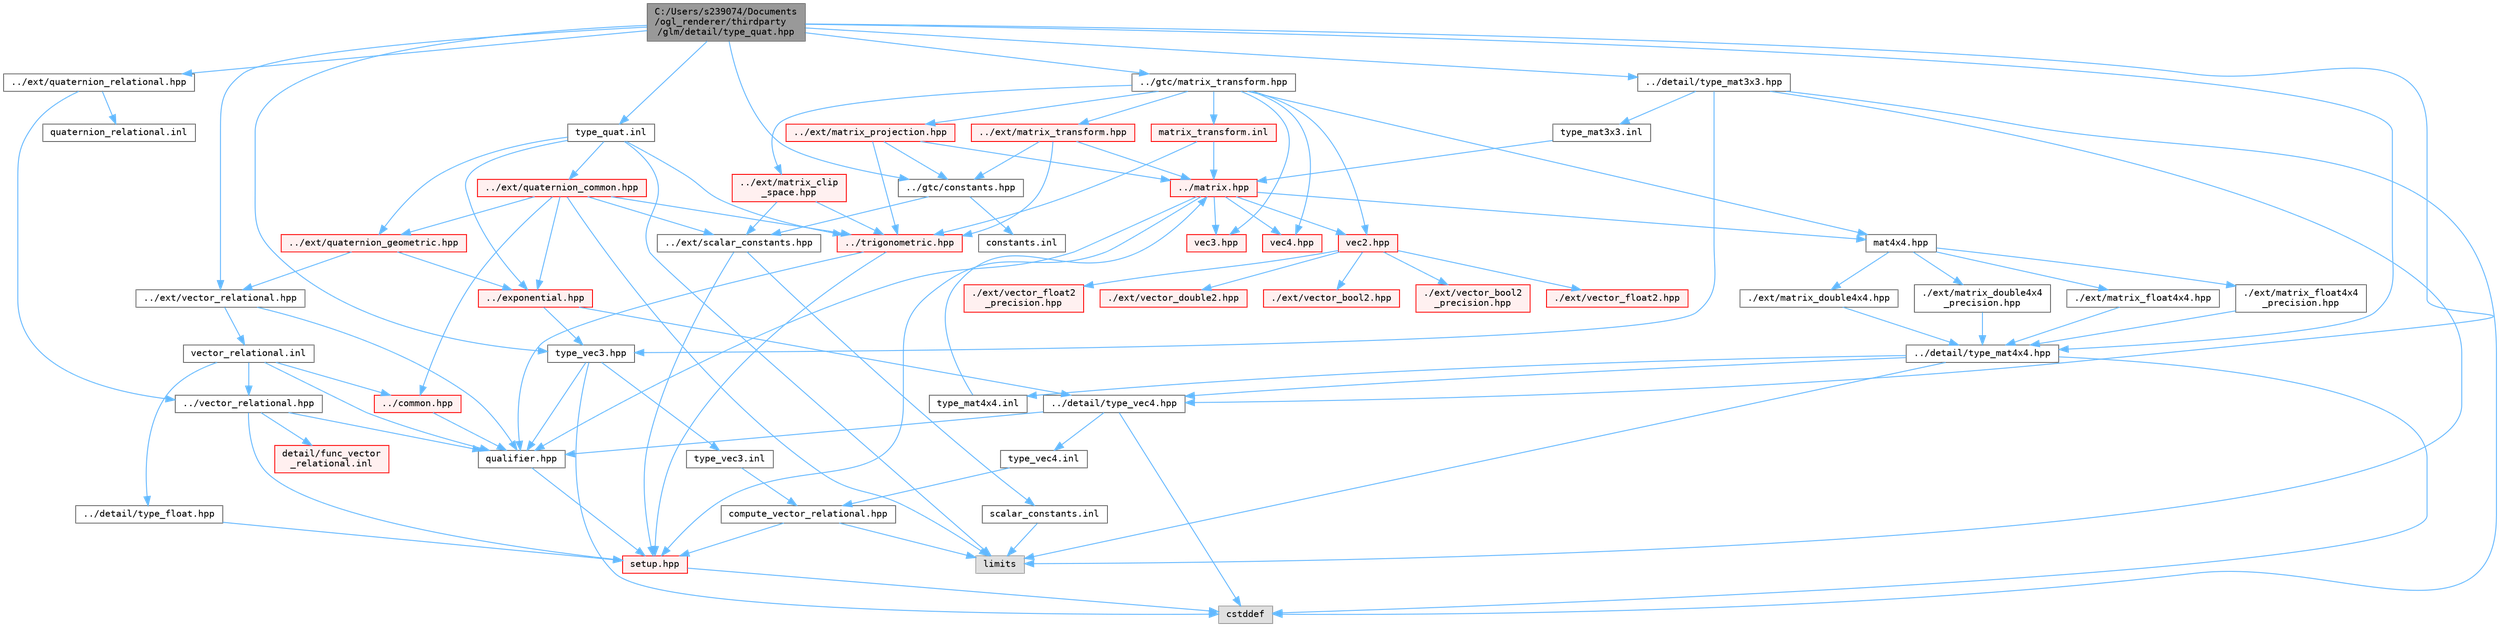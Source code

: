 digraph "C:/Users/s239074/Documents/ogl_renderer/thirdparty/glm/detail/type_quat.hpp"
{
 // LATEX_PDF_SIZE
  bgcolor="transparent";
  edge [fontname=Terminal,fontsize=10,labelfontname=Helvetica,labelfontsize=10];
  node [fontname=Terminal,fontsize=10,shape=box,height=0.2,width=0.4];
  Node1 [label="C:/Users/s239074/Documents\l/ogl_renderer/thirdparty\l/glm/detail/type_quat.hpp",height=0.2,width=0.4,color="gray40", fillcolor="grey60", style="filled", fontcolor="black",tooltip=" "];
  Node1 -> Node2 [color="steelblue1",style="solid"];
  Node2 [label="../detail/type_mat3x3.hpp",height=0.2,width=0.4,color="grey40", fillcolor="white", style="filled",URL="$type__mat3x3_8hpp.html",tooltip=" "];
  Node2 -> Node3 [color="steelblue1",style="solid"];
  Node3 [label="type_vec3.hpp",height=0.2,width=0.4,color="grey40", fillcolor="white", style="filled",URL="$type__vec3_8hpp.html",tooltip=" "];
  Node3 -> Node4 [color="steelblue1",style="solid"];
  Node4 [label="qualifier.hpp",height=0.2,width=0.4,color="grey40", fillcolor="white", style="filled",URL="$qualifier_8hpp.html",tooltip=" "];
  Node4 -> Node5 [color="steelblue1",style="solid"];
  Node5 [label="setup.hpp",height=0.2,width=0.4,color="red", fillcolor="#FFF0F0", style="filled",URL="$setup_8hpp.html",tooltip=" "];
  Node5 -> Node7 [color="steelblue1",style="solid"];
  Node7 [label="cstddef",height=0.2,width=0.4,color="grey60", fillcolor="#E0E0E0", style="filled",tooltip=" "];
  Node3 -> Node7 [color="steelblue1",style="solid"];
  Node3 -> Node9 [color="steelblue1",style="solid"];
  Node9 [label="type_vec3.inl",height=0.2,width=0.4,color="grey40", fillcolor="white", style="filled",URL="$type__vec3_8inl.html",tooltip=" "];
  Node9 -> Node10 [color="steelblue1",style="solid"];
  Node10 [label="compute_vector_relational.hpp",height=0.2,width=0.4,color="grey40", fillcolor="white", style="filled",URL="$compute__vector__relational_8hpp.html",tooltip=" "];
  Node10 -> Node5 [color="steelblue1",style="solid"];
  Node10 -> Node11 [color="steelblue1",style="solid"];
  Node11 [label="limits",height=0.2,width=0.4,color="grey60", fillcolor="#E0E0E0", style="filled",tooltip=" "];
  Node2 -> Node11 [color="steelblue1",style="solid"];
  Node2 -> Node7 [color="steelblue1",style="solid"];
  Node2 -> Node12 [color="steelblue1",style="solid"];
  Node12 [label="type_mat3x3.inl",height=0.2,width=0.4,color="grey40", fillcolor="white", style="filled",URL="$type__mat3x3_8inl.html",tooltip=" "];
  Node12 -> Node13 [color="steelblue1",style="solid"];
  Node13 [label="../matrix.hpp",height=0.2,width=0.4,color="red", fillcolor="#FFF0F0", style="filled",URL="$matrix_8hpp.html",tooltip=" "];
  Node13 -> Node4 [color="steelblue1",style="solid"];
  Node13 -> Node5 [color="steelblue1",style="solid"];
  Node13 -> Node14 [color="steelblue1",style="solid"];
  Node14 [label="vec2.hpp",height=0.2,width=0.4,color="red", fillcolor="#FFF0F0", style="filled",URL="$vec2_8hpp.html",tooltip=" "];
  Node14 -> Node15 [color="steelblue1",style="solid"];
  Node15 [label="./ext/vector_bool2.hpp",height=0.2,width=0.4,color="red", fillcolor="#FFF0F0", style="filled",URL="$vector__bool2_8hpp.html",tooltip=" "];
  Node14 -> Node18 [color="steelblue1",style="solid"];
  Node18 [label="./ext/vector_bool2\l_precision.hpp",height=0.2,width=0.4,color="red", fillcolor="#FFF0F0", style="filled",URL="$vector__bool2__precision_8hpp.html",tooltip=" "];
  Node14 -> Node19 [color="steelblue1",style="solid"];
  Node19 [label="./ext/vector_float2.hpp",height=0.2,width=0.4,color="red", fillcolor="#FFF0F0", style="filled",URL="$vector__float2_8hpp.html",tooltip=" "];
  Node14 -> Node20 [color="steelblue1",style="solid"];
  Node20 [label="./ext/vector_float2\l_precision.hpp",height=0.2,width=0.4,color="red", fillcolor="#FFF0F0", style="filled",URL="$vector__float2__precision_8hpp.html",tooltip=" "];
  Node14 -> Node21 [color="steelblue1",style="solid"];
  Node21 [label="./ext/vector_double2.hpp",height=0.2,width=0.4,color="red", fillcolor="#FFF0F0", style="filled",URL="$vector__double2_8hpp.html",tooltip=" "];
  Node13 -> Node29 [color="steelblue1",style="solid"];
  Node29 [label="vec3.hpp",height=0.2,width=0.4,color="red", fillcolor="#FFF0F0", style="filled",URL="$vec3_8hpp.html",tooltip=" "];
  Node13 -> Node40 [color="steelblue1",style="solid"];
  Node40 [label="vec4.hpp",height=0.2,width=0.4,color="red", fillcolor="#FFF0F0", style="filled",URL="$vec4_8hpp.html",tooltip=" "];
  Node13 -> Node107 [color="steelblue1",style="solid"];
  Node107 [label="mat4x4.hpp",height=0.2,width=0.4,color="grey40", fillcolor="white", style="filled",URL="$mat4x4_8hpp.html",tooltip=" "];
  Node107 -> Node108 [color="steelblue1",style="solid"];
  Node108 [label="./ext/matrix_double4x4.hpp",height=0.2,width=0.4,color="grey40", fillcolor="white", style="filled",URL="$matrix__double4x4_8hpp.html",tooltip=" "];
  Node108 -> Node109 [color="steelblue1",style="solid"];
  Node109 [label="../detail/type_mat4x4.hpp",height=0.2,width=0.4,color="grey40", fillcolor="white", style="filled",URL="$type__mat4x4_8hpp.html",tooltip=" "];
  Node109 -> Node42 [color="steelblue1",style="solid"];
  Node42 [label="../detail/type_vec4.hpp",height=0.2,width=0.4,color="grey40", fillcolor="white", style="filled",URL="$type__vec4_8hpp.html",tooltip=" "];
  Node42 -> Node4 [color="steelblue1",style="solid"];
  Node42 -> Node7 [color="steelblue1",style="solid"];
  Node42 -> Node43 [color="steelblue1",style="solid"];
  Node43 [label="type_vec4.inl",height=0.2,width=0.4,color="grey40", fillcolor="white", style="filled",URL="$type__vec4_8inl.html",tooltip=" "];
  Node43 -> Node10 [color="steelblue1",style="solid"];
  Node109 -> Node11 [color="steelblue1",style="solid"];
  Node109 -> Node7 [color="steelblue1",style="solid"];
  Node109 -> Node110 [color="steelblue1",style="solid"];
  Node110 [label="type_mat4x4.inl",height=0.2,width=0.4,color="grey40", fillcolor="white", style="filled",URL="$type__mat4x4_8inl.html",tooltip=" "];
  Node110 -> Node13 [color="steelblue1",style="solid"];
  Node107 -> Node111 [color="steelblue1",style="solid"];
  Node111 [label="./ext/matrix_double4x4\l_precision.hpp",height=0.2,width=0.4,color="grey40", fillcolor="white", style="filled",URL="$matrix__double4x4__precision_8hpp.html",tooltip=" "];
  Node111 -> Node109 [color="steelblue1",style="solid"];
  Node107 -> Node112 [color="steelblue1",style="solid"];
  Node112 [label="./ext/matrix_float4x4.hpp",height=0.2,width=0.4,color="grey40", fillcolor="white", style="filled",URL="$matrix__float4x4_8hpp.html",tooltip=" "];
  Node112 -> Node109 [color="steelblue1",style="solid"];
  Node107 -> Node113 [color="steelblue1",style="solid"];
  Node113 [label="./ext/matrix_float4x4\l_precision.hpp",height=0.2,width=0.4,color="grey40", fillcolor="white", style="filled",URL="$matrix__float4x4__precision_8hpp.html",tooltip=" "];
  Node113 -> Node109 [color="steelblue1",style="solid"];
  Node1 -> Node109 [color="steelblue1",style="solid"];
  Node1 -> Node3 [color="steelblue1",style="solid"];
  Node1 -> Node42 [color="steelblue1",style="solid"];
  Node1 -> Node130 [color="steelblue1",style="solid"];
  Node130 [label="../ext/vector_relational.hpp",height=0.2,width=0.4,color="grey40", fillcolor="white", style="filled",URL="$ext_2vector__relational_8hpp.html",tooltip=" "];
  Node130 -> Node4 [color="steelblue1",style="solid"];
  Node130 -> Node131 [color="steelblue1",style="solid"];
  Node131 [label="vector_relational.inl",height=0.2,width=0.4,color="grey40", fillcolor="white", style="filled",URL="$vector__relational_8inl.html",tooltip=" "];
  Node131 -> Node122 [color="steelblue1",style="solid"];
  Node122 [label="../vector_relational.hpp",height=0.2,width=0.4,color="grey40", fillcolor="white", style="filled",URL="$vector__relational_8hpp.html",tooltip=" "];
  Node122 -> Node4 [color="steelblue1",style="solid"];
  Node122 -> Node5 [color="steelblue1",style="solid"];
  Node122 -> Node123 [color="steelblue1",style="solid"];
  Node123 [label="detail/func_vector\l_relational.inl",height=0.2,width=0.4,color="red", fillcolor="#FFF0F0", style="filled",URL="$func__vector__relational_8inl.html",tooltip=" "];
  Node131 -> Node126 [color="steelblue1",style="solid"];
  Node126 [label="../common.hpp",height=0.2,width=0.4,color="red", fillcolor="#FFF0F0", style="filled",URL="$common_8hpp.html",tooltip=" "];
  Node126 -> Node4 [color="steelblue1",style="solid"];
  Node131 -> Node4 [color="steelblue1",style="solid"];
  Node131 -> Node132 [color="steelblue1",style="solid"];
  Node132 [label="../detail/type_float.hpp",height=0.2,width=0.4,color="grey40", fillcolor="white", style="filled",URL="$type__float_8hpp.html",tooltip=" "];
  Node132 -> Node5 [color="steelblue1",style="solid"];
  Node1 -> Node133 [color="steelblue1",style="solid"];
  Node133 [label="../ext/quaternion_relational.hpp",height=0.2,width=0.4,color="grey40", fillcolor="white", style="filled",URL="$quaternion__relational_8hpp.html",tooltip=" "];
  Node133 -> Node122 [color="steelblue1",style="solid"];
  Node133 -> Node134 [color="steelblue1",style="solid"];
  Node134 [label="quaternion_relational.inl",height=0.2,width=0.4,color="grey40", fillcolor="white", style="filled",URL="$quaternion__relational_8inl.html",tooltip=" "];
  Node1 -> Node135 [color="steelblue1",style="solid"];
  Node135 [label="../gtc/constants.hpp",height=0.2,width=0.4,color="grey40", fillcolor="white", style="filled",URL="$constants_8hpp.html",tooltip=" "];
  Node135 -> Node136 [color="steelblue1",style="solid"];
  Node136 [label="../ext/scalar_constants.hpp",height=0.2,width=0.4,color="grey40", fillcolor="white", style="filled",URL="$scalar__constants_8hpp.html",tooltip=" "];
  Node136 -> Node5 [color="steelblue1",style="solid"];
  Node136 -> Node137 [color="steelblue1",style="solid"];
  Node137 [label="scalar_constants.inl",height=0.2,width=0.4,color="grey40", fillcolor="white", style="filled",URL="$scalar__constants_8inl.html",tooltip=" "];
  Node137 -> Node11 [color="steelblue1",style="solid"];
  Node135 -> Node138 [color="steelblue1",style="solid"];
  Node138 [label="constants.inl",height=0.2,width=0.4,color="grey40", fillcolor="white", style="filled",URL="$constants_8inl.html",tooltip=" "];
  Node1 -> Node139 [color="steelblue1",style="solid"];
  Node139 [label="../gtc/matrix_transform.hpp",height=0.2,width=0.4,color="grey40", fillcolor="white", style="filled",URL="$gtc_2matrix__transform_8hpp.html",tooltip=" "];
  Node139 -> Node107 [color="steelblue1",style="solid"];
  Node139 -> Node14 [color="steelblue1",style="solid"];
  Node139 -> Node29 [color="steelblue1",style="solid"];
  Node139 -> Node40 [color="steelblue1",style="solid"];
  Node139 -> Node140 [color="steelblue1",style="solid"];
  Node140 [label="../ext/matrix_projection.hpp",height=0.2,width=0.4,color="red", fillcolor="#FFF0F0", style="filled",URL="$matrix__projection_8hpp.html",tooltip=" "];
  Node140 -> Node135 [color="steelblue1",style="solid"];
  Node140 -> Node141 [color="steelblue1",style="solid"];
  Node141 [label="../trigonometric.hpp",height=0.2,width=0.4,color="red", fillcolor="#FFF0F0", style="filled",URL="$trigonometric_8hpp.html",tooltip=" "];
  Node141 -> Node5 [color="steelblue1",style="solid"];
  Node141 -> Node4 [color="steelblue1",style="solid"];
  Node140 -> Node13 [color="steelblue1",style="solid"];
  Node139 -> Node145 [color="steelblue1",style="solid"];
  Node145 [label="../ext/matrix_clip\l_space.hpp",height=0.2,width=0.4,color="red", fillcolor="#FFF0F0", style="filled",URL="$matrix__clip__space_8hpp.html",tooltip=" "];
  Node145 -> Node136 [color="steelblue1",style="solid"];
  Node145 -> Node141 [color="steelblue1",style="solid"];
  Node139 -> Node147 [color="steelblue1",style="solid"];
  Node147 [label="../ext/matrix_transform.hpp",height=0.2,width=0.4,color="red", fillcolor="#FFF0F0", style="filled",URL="$ext_2matrix__transform_8hpp.html",tooltip=" "];
  Node147 -> Node135 [color="steelblue1",style="solid"];
  Node147 -> Node141 [color="steelblue1",style="solid"];
  Node147 -> Node13 [color="steelblue1",style="solid"];
  Node139 -> Node149 [color="steelblue1",style="solid"];
  Node149 [label="matrix_transform.inl",height=0.2,width=0.4,color="red", fillcolor="#FFF0F0", style="filled",URL="$gtc_2matrix__transform_8inl.html",tooltip=" "];
  Node149 -> Node141 [color="steelblue1",style="solid"];
  Node149 -> Node13 [color="steelblue1",style="solid"];
  Node1 -> Node150 [color="steelblue1",style="solid"];
  Node150 [label="type_quat.inl",height=0.2,width=0.4,color="grey40", fillcolor="white", style="filled",URL="$type__quat_8inl.html",tooltip=" "];
  Node150 -> Node141 [color="steelblue1",style="solid"];
  Node150 -> Node117 [color="steelblue1",style="solid"];
  Node117 [label="../exponential.hpp",height=0.2,width=0.4,color="red", fillcolor="#FFF0F0", style="filled",URL="$exponential_8hpp.html",tooltip=" "];
  Node117 -> Node3 [color="steelblue1",style="solid"];
  Node117 -> Node42 [color="steelblue1",style="solid"];
  Node150 -> Node151 [color="steelblue1",style="solid"];
  Node151 [label="../ext/quaternion_common.hpp",height=0.2,width=0.4,color="red", fillcolor="#FFF0F0", style="filled",URL="$quaternion__common_8hpp.html",tooltip=" "];
  Node151 -> Node136 [color="steelblue1",style="solid"];
  Node151 -> Node152 [color="steelblue1",style="solid"];
  Node152 [label="../ext/quaternion_geometric.hpp",height=0.2,width=0.4,color="red", fillcolor="#FFF0F0", style="filled",URL="$quaternion__geometric_8hpp.html",tooltip=" "];
  Node152 -> Node117 [color="steelblue1",style="solid"];
  Node152 -> Node130 [color="steelblue1",style="solid"];
  Node151 -> Node126 [color="steelblue1",style="solid"];
  Node151 -> Node141 [color="steelblue1",style="solid"];
  Node151 -> Node117 [color="steelblue1",style="solid"];
  Node151 -> Node11 [color="steelblue1",style="solid"];
  Node150 -> Node152 [color="steelblue1",style="solid"];
  Node150 -> Node11 [color="steelblue1",style="solid"];
}
